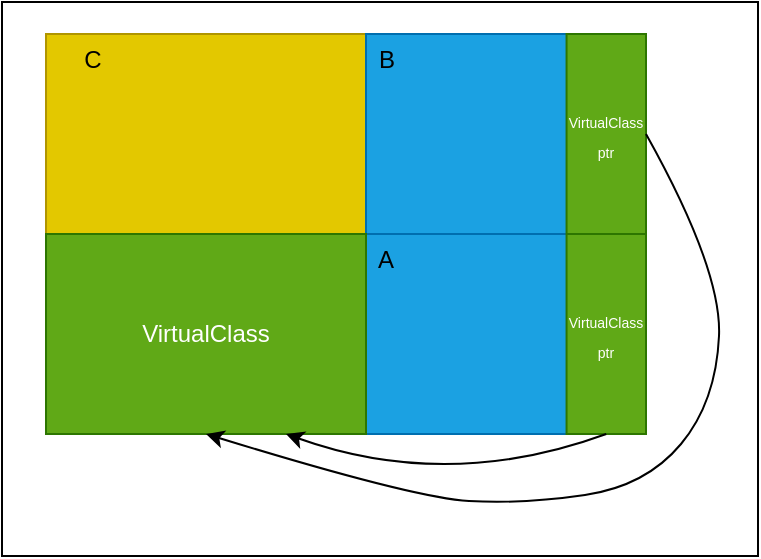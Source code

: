 <mxfile>
    <diagram id="B7DF7C7eXfONZMlZndh2" name="Page-1">
        <mxGraphModel dx="774" dy="435" grid="0" gridSize="10" guides="1" tooltips="1" connect="1" arrows="1" fold="1" page="1" pageScale="1" pageWidth="827" pageHeight="1169" background="#ffffff" math="0" shadow="0">
            <root>
                <mxCell id="0"/>
                <mxCell id="1" parent="0"/>
                <mxCell id="30" value="" style="rounded=0;whiteSpace=wrap;html=1;fontSize=7;fillColor=none;" vertex="1" parent="1">
                    <mxGeometry x="183" y="127" width="378" height="277" as="geometry"/>
                </mxCell>
                <mxCell id="3" value="" style="rounded=0;whiteSpace=wrap;html=1;fillColor=#e3c800;strokeColor=#B09500;fontColor=#000000;" vertex="1" parent="1">
                    <mxGeometry x="205" y="143" width="300" height="200" as="geometry"/>
                </mxCell>
                <mxCell id="4" value="&lt;font color=&quot;#000000&quot;&gt;C&lt;/font&gt;" style="text;html=1;strokeColor=none;fillColor=none;align=center;verticalAlign=middle;whiteSpace=wrap;rounded=0;" vertex="1" parent="1">
                    <mxGeometry x="205" y="143" width="46.947" height="25.381" as="geometry"/>
                </mxCell>
                <mxCell id="9" value="" style="group" vertex="1" connectable="0" parent="1">
                    <mxGeometry x="365" y="243" width="140" height="100" as="geometry"/>
                </mxCell>
                <mxCell id="10" value="" style="rounded=0;whiteSpace=wrap;html=1;strokeColor=#006EAF;fontColor=#ffffff;fillColor=#1ba1e2;" vertex="1" parent="9">
                    <mxGeometry width="140.0" height="100.0" as="geometry"/>
                </mxCell>
                <mxCell id="11" value="A" style="text;html=1;strokeColor=none;fillColor=none;align=center;verticalAlign=middle;whiteSpace=wrap;rounded=0;fontColor=#000000;" vertex="1" parent="9">
                    <mxGeometry width="20.186" height="25.69" as="geometry"/>
                </mxCell>
                <mxCell id="12" value="&lt;font style=&quot;font-size: 7px;&quot;&gt;VirtualClass&lt;br&gt;ptr&lt;br&gt;&lt;/font&gt;" style="rounded=0;whiteSpace=wrap;html=1;strokeColor=#2D7600;fontColor=#ffffff;fillColor=#60a917;" vertex="1" parent="9">
                    <mxGeometry x="100.279" width="39.721" height="100" as="geometry"/>
                </mxCell>
                <mxCell id="5" value="" style="group;fillColor=#1ba1e2;fontColor=#ffffff;strokeColor=#006EAF;" vertex="1" connectable="0" parent="1">
                    <mxGeometry x="365" y="143" width="140" height="100" as="geometry"/>
                </mxCell>
                <mxCell id="7" value="B" style="text;html=1;strokeColor=none;fillColor=none;align=center;verticalAlign=middle;whiteSpace=wrap;rounded=0;fontColor=#000000;" vertex="1" parent="5">
                    <mxGeometry width="20.837" height="25.69" as="geometry"/>
                </mxCell>
                <mxCell id="14" value="&lt;font style=&quot;font-size: 7px;&quot;&gt;VirtualClass&lt;br&gt;ptr&lt;br&gt;&lt;/font&gt;" style="rounded=0;whiteSpace=wrap;html=1;strokeColor=#2D7600;fontColor=#ffffff;fillColor=#60a917;" vertex="1" parent="5">
                    <mxGeometry x="100.279" width="39.721" height="100" as="geometry"/>
                </mxCell>
                <mxCell id="8" value="VirtualClass" style="rounded=0;whiteSpace=wrap;html=1;strokeColor=#2D7600;fontColor=#ffffff;fillColor=#60a917;" vertex="1" parent="1">
                    <mxGeometry x="205" y="243" width="160" height="100" as="geometry"/>
                </mxCell>
                <mxCell id="26" value="" style="curved=1;endArrow=classic;html=1;strokeColor=#000000;fontSize=7;entryX=0.75;entryY=1;entryDx=0;entryDy=0;exitX=0.5;exitY=1;exitDx=0;exitDy=0;" edge="1" parent="1" source="12" target="8">
                    <mxGeometry width="50" height="50" relative="1" as="geometry">
                        <mxPoint x="373" y="431" as="sourcePoint"/>
                        <mxPoint x="423" y="381" as="targetPoint"/>
                        <Array as="points">
                            <mxPoint x="406" y="372"/>
                        </Array>
                    </mxGeometry>
                </mxCell>
                <mxCell id="27" value="" style="curved=1;endArrow=classic;html=1;strokeColor=#000000;fontSize=7;entryX=0.5;entryY=1;entryDx=0;entryDy=0;exitX=1;exitY=0.5;exitDx=0;exitDy=0;" edge="1" parent="1" source="14" target="8">
                    <mxGeometry width="50" height="50" relative="1" as="geometry">
                        <mxPoint x="600" y="333" as="sourcePoint"/>
                        <mxPoint x="274" y="373" as="targetPoint"/>
                        <Array as="points">
                            <mxPoint x="543" y="261"/>
                            <mxPoint x="540" y="327"/>
                            <mxPoint x="505" y="369"/>
                            <mxPoint x="444" y="378"/>
                            <mxPoint x="389" y="375"/>
                        </Array>
                    </mxGeometry>
                </mxCell>
            </root>
        </mxGraphModel>
    </diagram>
</mxfile>